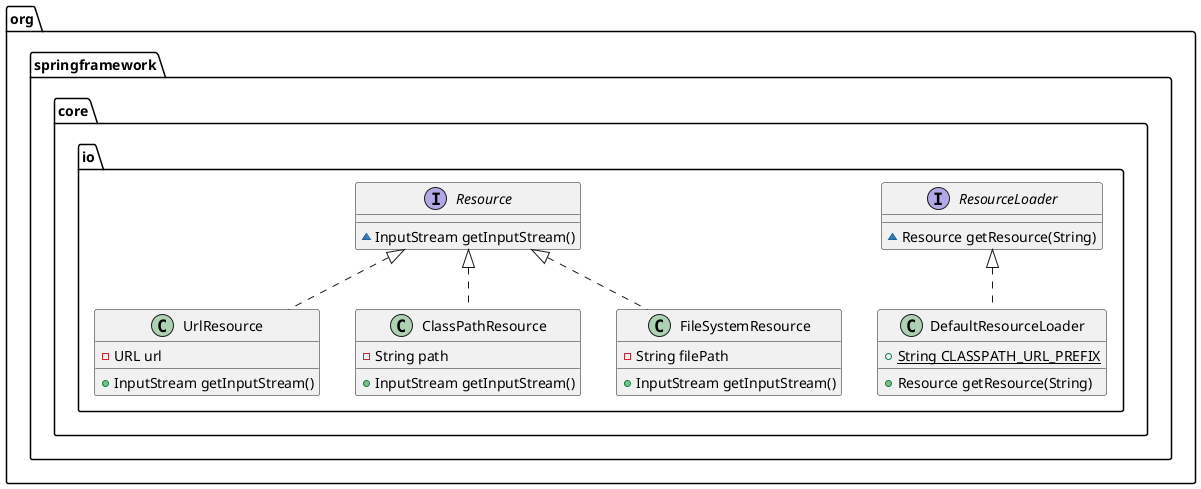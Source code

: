 @startuml
class org.springframework.core.io.UrlResource {
- URL url
+ InputStream getInputStream()
}


class org.springframework.core.io.ClassPathResource {
- String path
+ InputStream getInputStream()
}


class org.springframework.core.io.DefaultResourceLoader {
+ {static} String CLASSPATH_URL_PREFIX
+ Resource getResource(String)
}


interface org.springframework.core.io.ResourceLoader {
~ Resource getResource(String)
}

class org.springframework.core.io.FileSystemResource {
- String filePath
+ InputStream getInputStream()
}


interface org.springframework.core.io.Resource {
~ InputStream getInputStream()
}



org.springframework.core.io.Resource <|.. org.springframework.core.io.UrlResource
org.springframework.core.io.Resource <|.. org.springframework.core.io.ClassPathResource
org.springframework.core.io.ResourceLoader <|.. org.springframework.core.io.DefaultResourceLoader
org.springframework.core.io.Resource <|.. org.springframework.core.io.FileSystemResource
@enduml